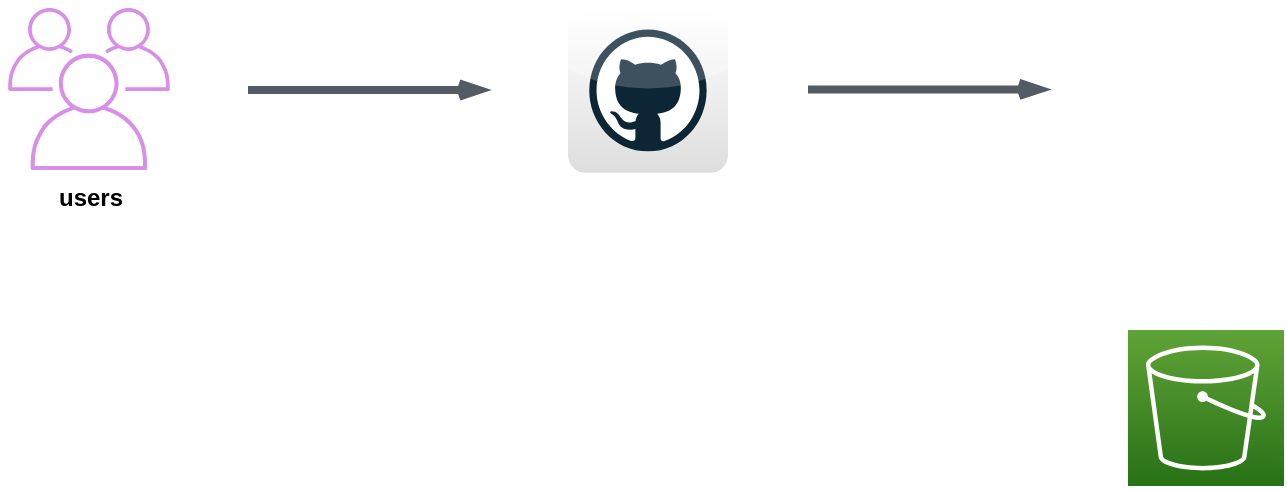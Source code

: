 <mxfile version="14.8.3" type="github">
  <diagram id="Ht1M8jgEwFfnCIfOTk4-" name="Page-1">
    <mxGraphModel dx="1422" dy="794" grid="1" gridSize="10" guides="1" tooltips="1" connect="1" arrows="1" fold="1" page="1" pageScale="1" pageWidth="1169" pageHeight="827" math="0" shadow="0">
      <root>
        <mxCell id="0" />
        <mxCell id="1" parent="0" />
        <mxCell id="_vaczL3eXzZ1pqNhhqeP-6" value="" style="points=[[0,0,0],[0.25,0,0],[0.5,0,0],[0.75,0,0],[1,0,0],[0,1,0],[0.25,1,0],[0.5,1,0],[0.75,1,0],[1,1,0],[0,0.25,0],[0,0.5,0],[0,0.75,0],[1,0.25,0],[1,0.5,0],[1,0.75,0]];outlineConnect=0;fontColor=#232F3E;gradientColor=#60A337;gradientDirection=north;fillColor=#277116;strokeColor=#ffffff;dashed=0;verticalLabelPosition=bottom;verticalAlign=top;align=center;html=1;fontSize=12;fontStyle=0;aspect=fixed;shape=mxgraph.aws4.resourceIcon;resIcon=mxgraph.aws4.s3;" vertex="1" parent="1">
          <mxGeometry x="600" y="600" width="78" height="78" as="geometry" />
        </mxCell>
        <mxCell id="_vaczL3eXzZ1pqNhhqeP-7" value="users" style="outlineConnect=0;strokeColor=#9673a6;dashed=0;verticalLabelPosition=bottom;verticalAlign=top;align=center;html=1;fontSize=12;fontStyle=1;aspect=fixed;shape=mxgraph.aws4.illustration_users;pointerEvents=1;strokeWidth=7;shadow=0;sketch=0;fillColor=#D88FE7;horizontal=1;" vertex="1" parent="1">
          <mxGeometry x="40" y="439" width="81" height="81" as="geometry" />
        </mxCell>
        <mxCell id="_vaczL3eXzZ1pqNhhqeP-9" value="" style="edgeStyle=orthogonalEdgeStyle;html=1;endArrow=openThin;elbow=vertical;startArrow=none;endFill=0;strokeColor=#545B64;rounded=0;strokeWidth=4;" edge="1" parent="1">
          <mxGeometry width="100" relative="1" as="geometry">
            <mxPoint x="160" y="480" as="sourcePoint" />
            <mxPoint x="280" y="480" as="targetPoint" />
          </mxGeometry>
        </mxCell>
        <mxCell id="_vaczL3eXzZ1pqNhhqeP-10" value="" style="dashed=0;outlineConnect=0;html=1;align=center;labelPosition=center;verticalLabelPosition=bottom;verticalAlign=top;shape=mxgraph.webicons.github;gradientColor=#DFDEDE;shadow=0;sketch=0;strokeWidth=7;" vertex="1" parent="1">
          <mxGeometry x="320" y="439" width="80" height="82.4" as="geometry" />
        </mxCell>
        <mxCell id="_vaczL3eXzZ1pqNhhqeP-11" value="" style="edgeStyle=orthogonalEdgeStyle;html=1;endArrow=openThin;elbow=vertical;startArrow=none;endFill=0;strokeColor=#545B64;rounded=0;strokeWidth=4;" edge="1" parent="1">
          <mxGeometry width="100" relative="1" as="geometry">
            <mxPoint x="440" y="479.7" as="sourcePoint" />
            <mxPoint x="560" y="479.7" as="targetPoint" />
            <Array as="points">
              <mxPoint x="500" y="479.7" />
              <mxPoint x="500" y="479.7" />
            </Array>
          </mxGeometry>
        </mxCell>
      </root>
    </mxGraphModel>
  </diagram>
</mxfile>
